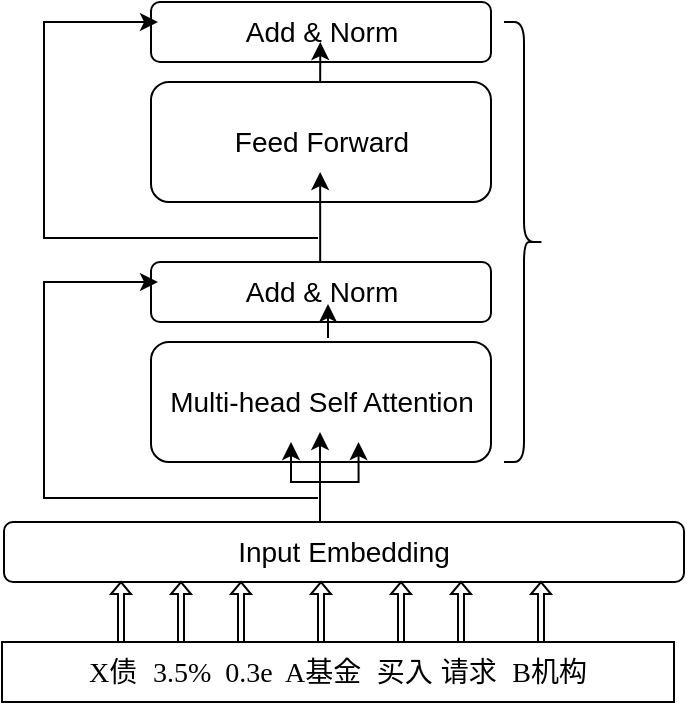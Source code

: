 <mxfile version="16.0.0" type="github">
  <diagram id="1vwMO78F63A42fUgwjm2" name="Page-1">
    <mxGraphModel dx="865" dy="488" grid="1" gridSize="10" guides="1" tooltips="1" connect="1" arrows="1" fold="1" page="1" pageScale="1" pageWidth="827" pageHeight="1169" math="0" shadow="0">
      <root>
        <mxCell id="0" />
        <mxCell id="1" parent="0" />
        <mxCell id="z27-uRXxiAsdTS0FbLUc-1" value="&lt;p style=&quot;margin-top: 0pt ; margin-bottom: 0pt ; margin-left: 0in ; text-align: left ; direction: ltr ; unicode-bidi: embed ; word-break: normal ; font-size: 14px&quot;&gt;&lt;span style=&quot;font-family: &amp;#34;times new roman&amp;#34;&quot;&gt;X&lt;/span&gt;&lt;span&gt;债&amp;nbsp; &lt;/span&gt;&lt;span style=&quot;font-family: &amp;#34;times new roman&amp;#34;&quot;&gt;3.5%&amp;nbsp; 0.3e&amp;nbsp; A&lt;/span&gt;&lt;span&gt;基金&amp;nbsp; 买入 请求&amp;nbsp; &lt;/span&gt;&lt;span style=&quot;font-family: &amp;#34;times new roman&amp;#34;&quot;&gt;B&lt;/span&gt;&lt;span&gt;机构&lt;/span&gt;&lt;/p&gt;" style="rounded=0;whiteSpace=wrap;html=1;" vertex="1" parent="1">
          <mxGeometry x="39" y="570" width="336" height="30" as="geometry" />
        </mxCell>
        <mxCell id="z27-uRXxiAsdTS0FbLUc-5" value="Input Embedding" style="rounded=1;whiteSpace=wrap;html=1;fontSize=14;strokeColor=#000000;strokeWidth=1;" vertex="1" parent="1">
          <mxGeometry x="40" y="510" width="340" height="30" as="geometry" />
        </mxCell>
        <mxCell id="z27-uRXxiAsdTS0FbLUc-21" value="" style="shape=singleArrow;direction=north;whiteSpace=wrap;html=1;fontSize=14;strokeColor=#000000;strokeWidth=1;" vertex="1" parent="1">
          <mxGeometry x="93.5" y="540" width="10" height="30" as="geometry" />
        </mxCell>
        <mxCell id="z27-uRXxiAsdTS0FbLUc-30" value="" style="shape=singleArrow;direction=north;whiteSpace=wrap;html=1;fontSize=14;strokeColor=#000000;strokeWidth=1;" vertex="1" parent="1">
          <mxGeometry x="123.5" y="540" width="10" height="30" as="geometry" />
        </mxCell>
        <mxCell id="z27-uRXxiAsdTS0FbLUc-31" value="" style="shape=singleArrow;direction=north;whiteSpace=wrap;html=1;fontSize=14;strokeColor=#000000;strokeWidth=1;" vertex="1" parent="1">
          <mxGeometry x="153.5" y="540" width="10" height="30" as="geometry" />
        </mxCell>
        <mxCell id="z27-uRXxiAsdTS0FbLUc-32" value="" style="shape=singleArrow;direction=north;whiteSpace=wrap;html=1;fontSize=14;strokeColor=#000000;strokeWidth=1;" vertex="1" parent="1">
          <mxGeometry x="193.5" y="540" width="10" height="30" as="geometry" />
        </mxCell>
        <mxCell id="z27-uRXxiAsdTS0FbLUc-34" value="" style="shape=singleArrow;direction=north;whiteSpace=wrap;html=1;fontSize=14;strokeColor=#000000;strokeWidth=1;" vertex="1" parent="1">
          <mxGeometry x="233.5" y="540" width="10" height="30" as="geometry" />
        </mxCell>
        <mxCell id="z27-uRXxiAsdTS0FbLUc-35" value="" style="shape=singleArrow;direction=north;whiteSpace=wrap;html=1;fontSize=14;strokeColor=#000000;strokeWidth=1;" vertex="1" parent="1">
          <mxGeometry x="263.5" y="540" width="10" height="30" as="geometry" />
        </mxCell>
        <mxCell id="z27-uRXxiAsdTS0FbLUc-36" value="" style="shape=singleArrow;direction=north;whiteSpace=wrap;html=1;fontSize=14;strokeColor=#000000;strokeWidth=1;" vertex="1" parent="1">
          <mxGeometry x="303.5" y="540" width="10" height="30" as="geometry" />
        </mxCell>
        <mxCell id="z27-uRXxiAsdTS0FbLUc-37" value="Multi-head Self Attention" style="rounded=1;whiteSpace=wrap;html=1;fontSize=14;strokeColor=#000000;strokeWidth=1;" vertex="1" parent="1">
          <mxGeometry x="113.5" y="420" width="170" height="60" as="geometry" />
        </mxCell>
        <mxCell id="z27-uRXxiAsdTS0FbLUc-47" style="edgeStyle=none;shape=flexArrow;rounded=0;orthogonalLoop=1;jettySize=auto;html=1;exitX=0.5;exitY=0;exitDx=0;exitDy=0;fontSize=14;" edge="1" parent="1" source="z27-uRXxiAsdTS0FbLUc-37" target="z27-uRXxiAsdTS0FbLUc-37">
          <mxGeometry relative="1" as="geometry" />
        </mxCell>
        <mxCell id="z27-uRXxiAsdTS0FbLUc-48" value="Add &amp;amp; Norm" style="rounded=1;whiteSpace=wrap;html=1;fontSize=14;strokeColor=#000000;strokeWidth=1;" vertex="1" parent="1">
          <mxGeometry x="113.5" y="380" width="170" height="30" as="geometry" />
        </mxCell>
        <mxCell id="z27-uRXxiAsdTS0FbLUc-57" value="" style="edgeStyle=elbowEdgeStyle;elbow=horizontal;endArrow=classic;html=1;rounded=0;fontSize=14;exitX=0;exitY=0;exitDx=12;exitDy=3.5;exitPerimeter=0;" edge="1" parent="1">
          <mxGeometry width="50" height="50" relative="1" as="geometry">
            <mxPoint x="197.0" y="498.0" as="sourcePoint" />
            <mxPoint x="117" y="390" as="targetPoint" />
            <Array as="points">
              <mxPoint x="60" y="410" />
              <mxPoint x="90" y="390" />
              <mxPoint x="70" y="410" />
              <mxPoint x="90" y="400" />
              <mxPoint x="93.5" y="420" />
            </Array>
          </mxGeometry>
        </mxCell>
        <mxCell id="z27-uRXxiAsdTS0FbLUc-61" value="" style="endArrow=classic;html=1;rounded=0;fontSize=14;" edge="1" parent="1">
          <mxGeometry width="50" height="50" relative="1" as="geometry">
            <mxPoint x="198" y="510" as="sourcePoint" />
            <mxPoint x="198" y="465" as="targetPoint" />
          </mxGeometry>
        </mxCell>
        <mxCell id="z27-uRXxiAsdTS0FbLUc-62" value="" style="edgeStyle=segmentEdgeStyle;endArrow=classic;html=1;rounded=0;fontSize=14;endSize=6;" edge="1" parent="1">
          <mxGeometry width="50" height="50" relative="1" as="geometry">
            <mxPoint x="196.75" y="490" as="sourcePoint" />
            <mxPoint x="217.25" y="470" as="targetPoint" />
          </mxGeometry>
        </mxCell>
        <mxCell id="z27-uRXxiAsdTS0FbLUc-63" value="" style="edgeStyle=segmentEdgeStyle;endArrow=classic;html=1;rounded=0;fontSize=14;endSize=6;" edge="1" parent="1">
          <mxGeometry width="50" height="50" relative="1" as="geometry">
            <mxPoint x="203.5" y="490" as="sourcePoint" />
            <mxPoint x="183.5" y="470" as="targetPoint" />
          </mxGeometry>
        </mxCell>
        <mxCell id="z27-uRXxiAsdTS0FbLUc-65" value="" style="endArrow=classic;html=1;rounded=0;fontSize=14;endSize=6;targetPerimeterSpacing=10;sourcePerimeterSpacing=10;jumpStyle=sharp;jumpSize=16;" edge="1" parent="1">
          <mxGeometry width="50" height="50" relative="1" as="geometry">
            <mxPoint x="202" y="418" as="sourcePoint" />
            <mxPoint x="202" y="401" as="targetPoint" />
            <Array as="points" />
          </mxGeometry>
        </mxCell>
        <mxCell id="z27-uRXxiAsdTS0FbLUc-66" value="Feed Forward" style="rounded=1;whiteSpace=wrap;html=1;fontSize=14;strokeColor=#000000;strokeWidth=1;" vertex="1" parent="1">
          <mxGeometry x="113.5" y="290" width="170" height="60" as="geometry" />
        </mxCell>
        <mxCell id="z27-uRXxiAsdTS0FbLUc-67" value="" style="endArrow=classic;html=1;rounded=0;fontSize=14;" edge="1" parent="1">
          <mxGeometry width="50" height="50" relative="1" as="geometry">
            <mxPoint x="198.08" y="380" as="sourcePoint" />
            <mxPoint x="198.08" y="335" as="targetPoint" />
          </mxGeometry>
        </mxCell>
        <mxCell id="z27-uRXxiAsdTS0FbLUc-68" value="Add &amp;amp; Norm" style="rounded=1;whiteSpace=wrap;html=1;fontSize=14;strokeColor=#000000;strokeWidth=1;" vertex="1" parent="1">
          <mxGeometry x="113.5" y="250" width="170" height="30" as="geometry" />
        </mxCell>
        <mxCell id="z27-uRXxiAsdTS0FbLUc-72" value="" style="endArrow=classic;html=1;rounded=0;fontSize=14;endSize=6;sourcePerimeterSpacing=10;targetPerimeterSpacing=10;elbow=vertical;jumpStyle=sharp;jumpSize=16;" edge="1" parent="1">
          <mxGeometry width="50" height="50" relative="1" as="geometry">
            <mxPoint x="198.08" y="290" as="sourcePoint" />
            <mxPoint x="198.16" y="270" as="targetPoint" />
          </mxGeometry>
        </mxCell>
        <mxCell id="z27-uRXxiAsdTS0FbLUc-73" value="" style="edgeStyle=elbowEdgeStyle;elbow=horizontal;endArrow=classic;html=1;rounded=0;fontSize=14;exitX=0;exitY=0;exitDx=12;exitDy=3.5;exitPerimeter=0;" edge="1" parent="1">
          <mxGeometry width="50" height="50" relative="1" as="geometry">
            <mxPoint x="197.0" y="368.0" as="sourcePoint" />
            <mxPoint x="117.0" y="260" as="targetPoint" />
            <Array as="points">
              <mxPoint x="60" y="280" />
              <mxPoint x="90" y="260" />
              <mxPoint x="70" y="280" />
              <mxPoint x="90" y="270" />
              <mxPoint x="93.5" y="290" />
            </Array>
          </mxGeometry>
        </mxCell>
        <mxCell id="z27-uRXxiAsdTS0FbLUc-74" value="" style="shape=curlyBracket;whiteSpace=wrap;html=1;rounded=1;flipH=1;fontSize=14;strokeColor=#000000;strokeWidth=1;" vertex="1" parent="1">
          <mxGeometry x="290" y="260" width="20" height="220" as="geometry" />
        </mxCell>
      </root>
    </mxGraphModel>
  </diagram>
</mxfile>

